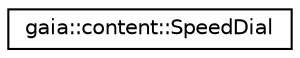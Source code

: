 digraph G
{
  edge [fontname="Helvetica",fontsize="10",labelfontname="Helvetica",labelfontsize="10"];
  node [fontname="Helvetica",fontsize="10",shape=record];
  rankdir=LR;
  Node1 [label="gaia::content::SpeedDial",height=0.2,width=0.4,color="black", fillcolor="white", style="filled",URL="$d6/dbf/classgaia_1_1content_1_1_speed_dial.html",tooltip="The class to provide base infomation for helping to access SpeedDial table."];
}
